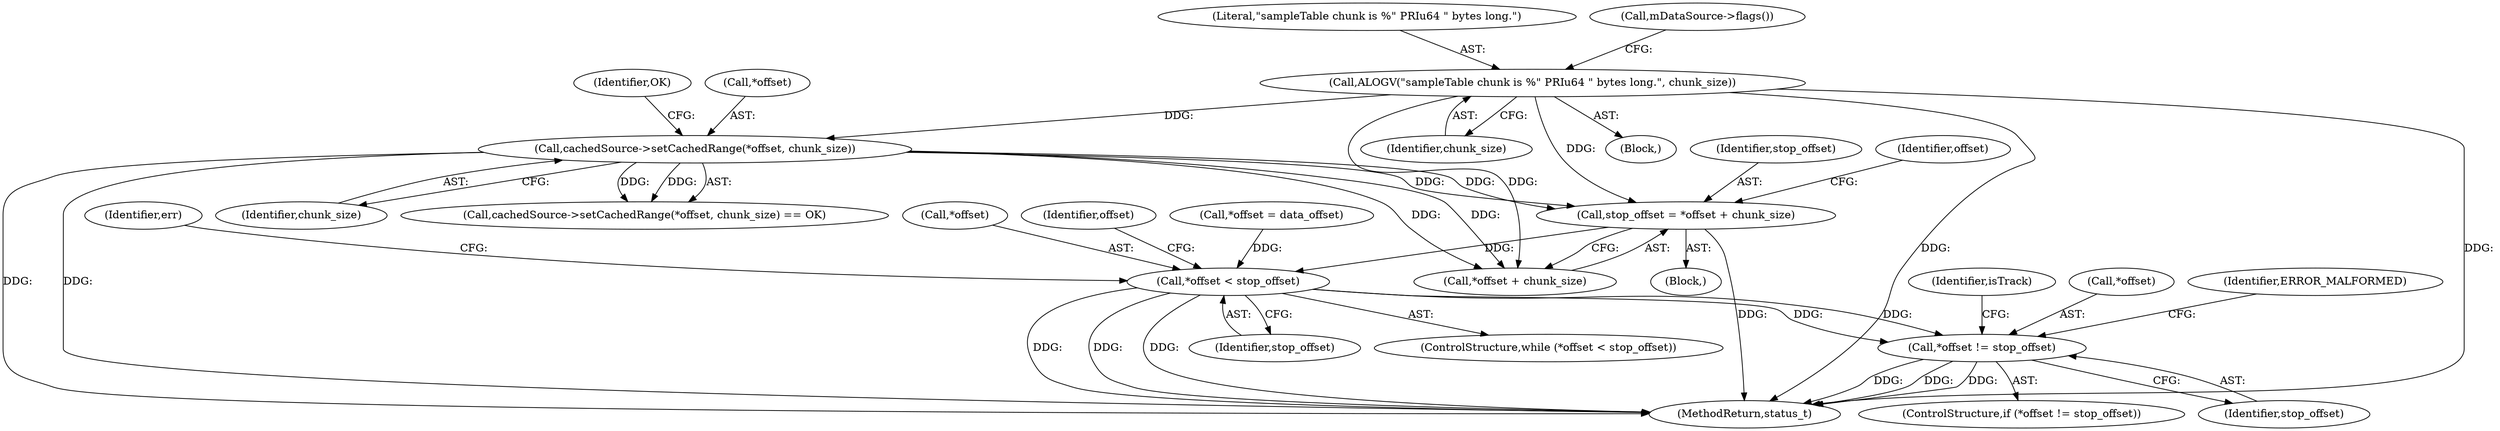 digraph "0_Android_8a3a2f6ea7defe1a81bb32b3c9f3537f84749b9d@integer" {
"1000595" [label="(Call,stop_offset = *offset + chunk_size)"];
"1000506" [label="(Call,cachedSource->setCachedRange(*offset, chunk_size))"];
"1000489" [label="(Call,ALOGV(\"sampleTable chunk is %\" PRIu64 \" bytes long.\", chunk_size))"];
"1000606" [label="(Call,*offset < stop_offset)"];
"1000636" [label="(Call,*offset != stop_offset)"];
"1000596" [label="(Identifier,stop_offset)"];
"1000609" [label="(Identifier,stop_offset)"];
"1000489" [label="(Call,ALOGV(\"sampleTable chunk is %\" PRIu64 \" bytes long.\", chunk_size))"];
"1000490" [label="(Literal,\"sampleTable chunk is %\" PRIu64 \" bytes long.\")"];
"1000491" [label="(Identifier,chunk_size)"];
"1000510" [label="(Identifier,OK)"];
"1003903" [label="(MethodReturn,status_t)"];
"1000603" [label="(Identifier,offset)"];
"1000601" [label="(Call,*offset = data_offset)"];
"1000597" [label="(Call,*offset + chunk_size)"];
"1000506" [label="(Call,cachedSource->setCachedRange(*offset, chunk_size))"];
"1000494" [label="(Call,mDataSource->flags())"];
"1000595" [label="(Call,stop_offset = *offset + chunk_size)"];
"1000637" [label="(Call,*offset)"];
"1000509" [label="(Identifier,chunk_size)"];
"1000507" [label="(Call,*offset)"];
"1000639" [label="(Identifier,stop_offset)"];
"1000606" [label="(Call,*offset < stop_offset)"];
"1000642" [label="(Identifier,ERROR_MALFORMED)"];
"1000635" [label="(ControlStructure,if (*offset != stop_offset))"];
"1000613" [label="(Identifier,err)"];
"1000442" [label="(Block,)"];
"1000488" [label="(Block,)"];
"1000605" [label="(ControlStructure,while (*offset < stop_offset))"];
"1000607" [label="(Call,*offset)"];
"1000638" [label="(Identifier,offset)"];
"1000636" [label="(Call,*offset != stop_offset)"];
"1000644" [label="(Identifier,isTrack)"];
"1000505" [label="(Call,cachedSource->setCachedRange(*offset, chunk_size) == OK)"];
"1000595" -> "1000442"  [label="AST: "];
"1000595" -> "1000597"  [label="CFG: "];
"1000596" -> "1000595"  [label="AST: "];
"1000597" -> "1000595"  [label="AST: "];
"1000603" -> "1000595"  [label="CFG: "];
"1000595" -> "1003903"  [label="DDG: "];
"1000506" -> "1000595"  [label="DDG: "];
"1000506" -> "1000595"  [label="DDG: "];
"1000489" -> "1000595"  [label="DDG: "];
"1000595" -> "1000606"  [label="DDG: "];
"1000506" -> "1000505"  [label="AST: "];
"1000506" -> "1000509"  [label="CFG: "];
"1000507" -> "1000506"  [label="AST: "];
"1000509" -> "1000506"  [label="AST: "];
"1000510" -> "1000506"  [label="CFG: "];
"1000506" -> "1003903"  [label="DDG: "];
"1000506" -> "1003903"  [label="DDG: "];
"1000506" -> "1000505"  [label="DDG: "];
"1000506" -> "1000505"  [label="DDG: "];
"1000489" -> "1000506"  [label="DDG: "];
"1000506" -> "1000597"  [label="DDG: "];
"1000506" -> "1000597"  [label="DDG: "];
"1000489" -> "1000488"  [label="AST: "];
"1000489" -> "1000491"  [label="CFG: "];
"1000490" -> "1000489"  [label="AST: "];
"1000491" -> "1000489"  [label="AST: "];
"1000494" -> "1000489"  [label="CFG: "];
"1000489" -> "1003903"  [label="DDG: "];
"1000489" -> "1003903"  [label="DDG: "];
"1000489" -> "1000597"  [label="DDG: "];
"1000606" -> "1000605"  [label="AST: "];
"1000606" -> "1000609"  [label="CFG: "];
"1000607" -> "1000606"  [label="AST: "];
"1000609" -> "1000606"  [label="AST: "];
"1000613" -> "1000606"  [label="CFG: "];
"1000638" -> "1000606"  [label="CFG: "];
"1000606" -> "1003903"  [label="DDG: "];
"1000606" -> "1003903"  [label="DDG: "];
"1000606" -> "1003903"  [label="DDG: "];
"1000601" -> "1000606"  [label="DDG: "];
"1000606" -> "1000636"  [label="DDG: "];
"1000606" -> "1000636"  [label="DDG: "];
"1000636" -> "1000635"  [label="AST: "];
"1000636" -> "1000639"  [label="CFG: "];
"1000637" -> "1000636"  [label="AST: "];
"1000639" -> "1000636"  [label="AST: "];
"1000642" -> "1000636"  [label="CFG: "];
"1000644" -> "1000636"  [label="CFG: "];
"1000636" -> "1003903"  [label="DDG: "];
"1000636" -> "1003903"  [label="DDG: "];
"1000636" -> "1003903"  [label="DDG: "];
}
